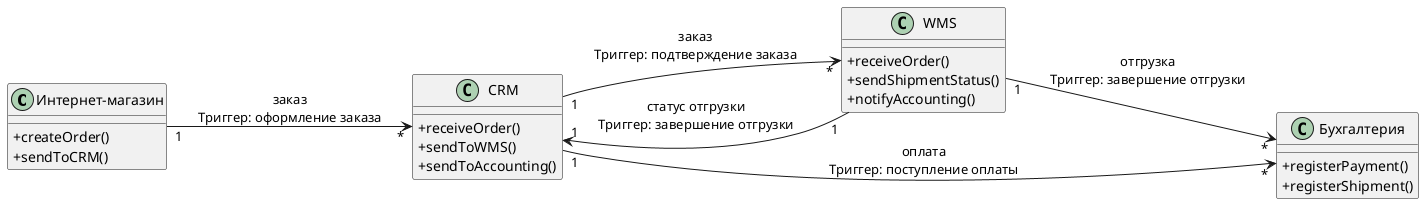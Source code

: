 @startuml
skinparam classAttributeIconSize 0
left to right direction

class "Интернет-магазин" as Shop {
  + createOrder()
  + sendToCRM()
}

class CRM {
  + receiveOrder()
  + sendToWMS()
  + sendToAccounting()
}

class WMS {
  + receiveOrder()
  + sendShipmentStatus()
  + notifyAccounting()
}

class "Бухгалтерия" as Accounting {
  + registerPayment()
  + registerShipment()
}

' Связи
Shop "1" --> "*" CRM : заказ\nТриггер: оформление заказа
CRM "1" --> "*" WMS : заказ\nТриггер: подтверждение заказа
WMS "1" --> "1" CRM : статус отгрузки\nТриггер: завершение отгрузки
CRM "1" --> "*" Accounting : оплата\nТриггер: поступление оплаты
WMS "1" --> "*" Accounting : отгрузка\nТриггер: завершение отгрузки
@enduml
